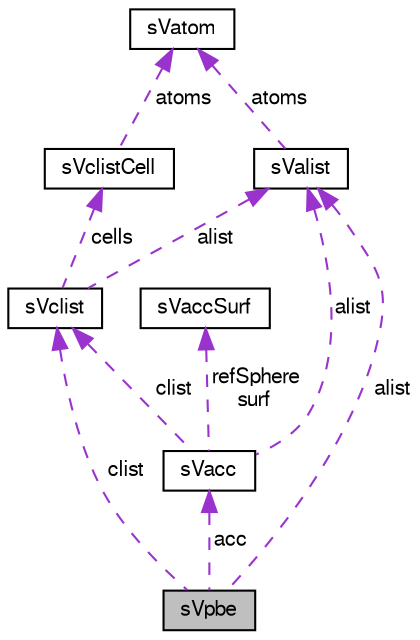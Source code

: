 digraph "sVpbe"
{
  edge [fontname="FreeSans",fontsize="10",labelfontname="FreeSans",labelfontsize="10"];
  node [fontname="FreeSans",fontsize="10",shape=record];
  Node1 [label="sVpbe",height=0.2,width=0.4,color="black", fillcolor="grey75", style="filled" fontcolor="black"];
  Node2 -> Node1 [dir="back",color="darkorchid3",fontsize="10",style="dashed",label=" acc" ,fontname="FreeSans"];
  Node2 [label="sVacc",height=0.2,width=0.4,color="black", fillcolor="white", style="filled",URL="$structs_vacc.html",tooltip="Oracle for solvent- and ion-accessibility around a biomolecule."];
  Node3 -> Node2 [dir="back",color="darkorchid3",fontsize="10",style="dashed",label=" alist" ,fontname="FreeSans"];
  Node3 [label="sValist",height=0.2,width=0.4,color="black", fillcolor="white", style="filled",URL="$structs_valist.html",tooltip="Container class for list of atom objects."];
  Node4 -> Node3 [dir="back",color="darkorchid3",fontsize="10",style="dashed",label=" atoms" ,fontname="FreeSans"];
  Node4 [label="sVatom",height=0.2,width=0.4,color="black", fillcolor="white", style="filled",URL="$structs_vatom.html",tooltip="Contains public data members for Vatom class/module."];
  Node5 -> Node2 [dir="back",color="darkorchid3",fontsize="10",style="dashed",label=" clist" ,fontname="FreeSans"];
  Node5 [label="sVclist",height=0.2,width=0.4,color="black", fillcolor="white", style="filled",URL="$structs_vclist.html",tooltip="Atom cell list."];
  Node3 -> Node5 [dir="back",color="darkorchid3",fontsize="10",style="dashed",label=" alist" ,fontname="FreeSans"];
  Node6 -> Node5 [dir="back",color="darkorchid3",fontsize="10",style="dashed",label=" cells" ,fontname="FreeSans"];
  Node6 [label="sVclistCell",height=0.2,width=0.4,color="black", fillcolor="white", style="filled",URL="$structs_vclist_cell.html",tooltip="Atom cell list cell."];
  Node4 -> Node6 [dir="back",color="darkorchid3",fontsize="10",style="dashed",label=" atoms" ,fontname="FreeSans"];
  Node7 -> Node2 [dir="back",color="darkorchid3",fontsize="10",style="dashed",label=" refSphere\nsurf" ,fontname="FreeSans"];
  Node7 [label="sVaccSurf",height=0.2,width=0.4,color="black", fillcolor="white", style="filled",URL="$structs_vacc_surf.html",tooltip="Surface object list of per-atom surface points."];
  Node3 -> Node1 [dir="back",color="darkorchid3",fontsize="10",style="dashed",label=" alist" ,fontname="FreeSans"];
  Node5 -> Node1 [dir="back",color="darkorchid3",fontsize="10",style="dashed",label=" clist" ,fontname="FreeSans"];
}
